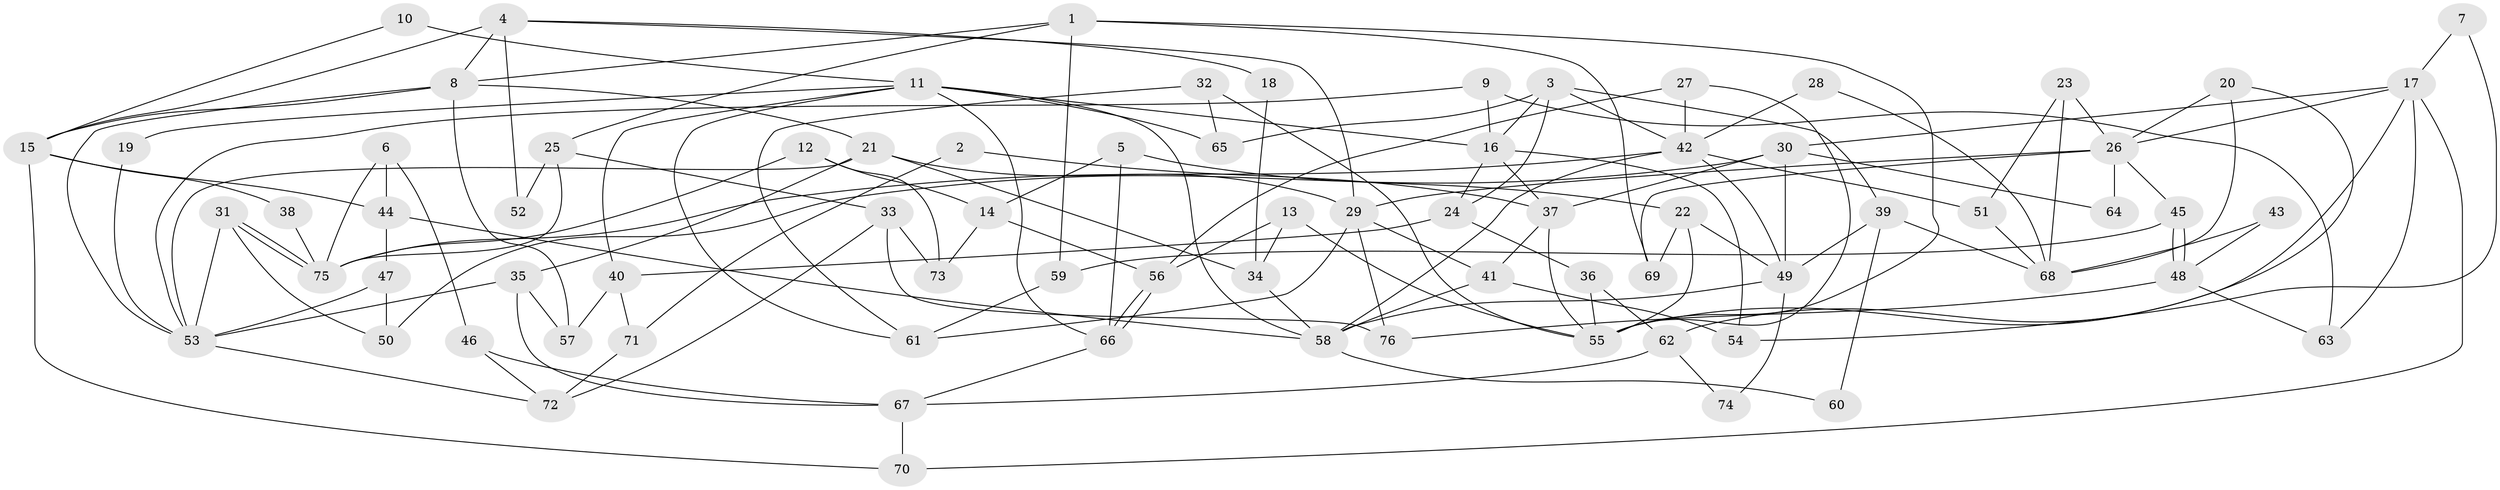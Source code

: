// Generated by graph-tools (version 1.1) at 2025/02/03/09/25 03:02:05]
// undirected, 76 vertices, 152 edges
graph export_dot {
graph [start="1"]
  node [color=gray90,style=filled];
  1;
  2;
  3;
  4;
  5;
  6;
  7;
  8;
  9;
  10;
  11;
  12;
  13;
  14;
  15;
  16;
  17;
  18;
  19;
  20;
  21;
  22;
  23;
  24;
  25;
  26;
  27;
  28;
  29;
  30;
  31;
  32;
  33;
  34;
  35;
  36;
  37;
  38;
  39;
  40;
  41;
  42;
  43;
  44;
  45;
  46;
  47;
  48;
  49;
  50;
  51;
  52;
  53;
  54;
  55;
  56;
  57;
  58;
  59;
  60;
  61;
  62;
  63;
  64;
  65;
  66;
  67;
  68;
  69;
  70;
  71;
  72;
  73;
  74;
  75;
  76;
  1 -- 55;
  1 -- 25;
  1 -- 8;
  1 -- 59;
  1 -- 69;
  2 -- 71;
  2 -- 37;
  3 -- 42;
  3 -- 16;
  3 -- 24;
  3 -- 39;
  3 -- 65;
  4 -- 29;
  4 -- 8;
  4 -- 15;
  4 -- 18;
  4 -- 52;
  5 -- 66;
  5 -- 22;
  5 -- 14;
  6 -- 44;
  6 -- 75;
  6 -- 46;
  7 -- 17;
  7 -- 54;
  8 -- 53;
  8 -- 15;
  8 -- 21;
  8 -- 57;
  9 -- 16;
  9 -- 53;
  9 -- 63;
  10 -- 11;
  10 -- 15;
  11 -- 40;
  11 -- 66;
  11 -- 16;
  11 -- 19;
  11 -- 58;
  11 -- 61;
  11 -- 65;
  12 -- 75;
  12 -- 14;
  12 -- 73;
  13 -- 34;
  13 -- 56;
  13 -- 55;
  14 -- 56;
  14 -- 73;
  15 -- 38;
  15 -- 44;
  15 -- 70;
  16 -- 37;
  16 -- 24;
  16 -- 54;
  17 -- 26;
  17 -- 55;
  17 -- 30;
  17 -- 63;
  17 -- 70;
  18 -- 34;
  19 -- 53;
  20 -- 62;
  20 -- 26;
  20 -- 68;
  21 -- 35;
  21 -- 29;
  21 -- 34;
  21 -- 53;
  22 -- 69;
  22 -- 55;
  22 -- 49;
  23 -- 51;
  23 -- 26;
  23 -- 68;
  24 -- 36;
  24 -- 40;
  25 -- 33;
  25 -- 75;
  25 -- 52;
  26 -- 45;
  26 -- 29;
  26 -- 64;
  26 -- 69;
  27 -- 55;
  27 -- 42;
  27 -- 56;
  28 -- 42;
  28 -- 68;
  29 -- 61;
  29 -- 41;
  29 -- 76;
  30 -- 49;
  30 -- 37;
  30 -- 50;
  30 -- 64;
  31 -- 75;
  31 -- 75;
  31 -- 50;
  31 -- 53;
  32 -- 55;
  32 -- 65;
  32 -- 61;
  33 -- 76;
  33 -- 73;
  33 -- 72;
  34 -- 58;
  35 -- 53;
  35 -- 67;
  35 -- 57;
  36 -- 55;
  36 -- 62;
  37 -- 41;
  37 -- 55;
  38 -- 75;
  39 -- 68;
  39 -- 49;
  39 -- 60;
  40 -- 57;
  40 -- 71;
  41 -- 58;
  41 -- 54;
  42 -- 58;
  42 -- 49;
  42 -- 51;
  42 -- 75;
  43 -- 68;
  43 -- 48;
  44 -- 58;
  44 -- 47;
  45 -- 59;
  45 -- 48;
  45 -- 48;
  46 -- 72;
  46 -- 67;
  47 -- 53;
  47 -- 50;
  48 -- 63;
  48 -- 76;
  49 -- 58;
  49 -- 74;
  51 -- 68;
  53 -- 72;
  56 -- 66;
  56 -- 66;
  58 -- 60;
  59 -- 61;
  62 -- 67;
  62 -- 74;
  66 -- 67;
  67 -- 70;
  71 -- 72;
}
